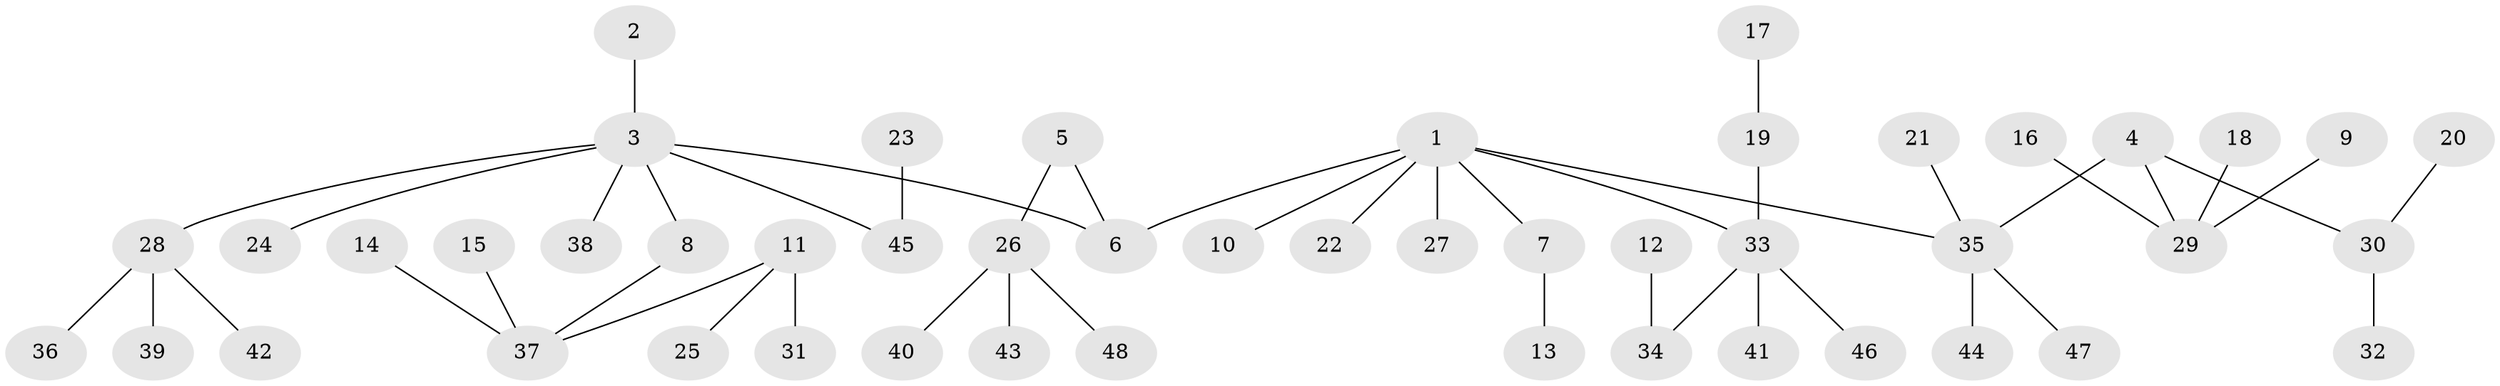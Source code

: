 // original degree distribution, {3: 0.14583333333333334, 5: 0.052083333333333336, 4: 0.041666666666666664, 1: 0.4895833333333333, 2: 0.25, 6: 0.020833333333333332}
// Generated by graph-tools (version 1.1) at 2025/26/03/09/25 03:26:23]
// undirected, 48 vertices, 47 edges
graph export_dot {
graph [start="1"]
  node [color=gray90,style=filled];
  1;
  2;
  3;
  4;
  5;
  6;
  7;
  8;
  9;
  10;
  11;
  12;
  13;
  14;
  15;
  16;
  17;
  18;
  19;
  20;
  21;
  22;
  23;
  24;
  25;
  26;
  27;
  28;
  29;
  30;
  31;
  32;
  33;
  34;
  35;
  36;
  37;
  38;
  39;
  40;
  41;
  42;
  43;
  44;
  45;
  46;
  47;
  48;
  1 -- 6 [weight=1.0];
  1 -- 7 [weight=1.0];
  1 -- 10 [weight=1.0];
  1 -- 22 [weight=1.0];
  1 -- 27 [weight=1.0];
  1 -- 33 [weight=1.0];
  1 -- 35 [weight=1.0];
  2 -- 3 [weight=1.0];
  3 -- 6 [weight=1.0];
  3 -- 8 [weight=1.0];
  3 -- 24 [weight=1.0];
  3 -- 28 [weight=1.0];
  3 -- 38 [weight=1.0];
  3 -- 45 [weight=1.0];
  4 -- 29 [weight=1.0];
  4 -- 30 [weight=1.0];
  4 -- 35 [weight=1.0];
  5 -- 6 [weight=1.0];
  5 -- 26 [weight=1.0];
  7 -- 13 [weight=1.0];
  8 -- 37 [weight=1.0];
  9 -- 29 [weight=1.0];
  11 -- 25 [weight=1.0];
  11 -- 31 [weight=1.0];
  11 -- 37 [weight=1.0];
  12 -- 34 [weight=1.0];
  14 -- 37 [weight=1.0];
  15 -- 37 [weight=1.0];
  16 -- 29 [weight=1.0];
  17 -- 19 [weight=1.0];
  18 -- 29 [weight=1.0];
  19 -- 33 [weight=1.0];
  20 -- 30 [weight=1.0];
  21 -- 35 [weight=1.0];
  23 -- 45 [weight=1.0];
  26 -- 40 [weight=1.0];
  26 -- 43 [weight=1.0];
  26 -- 48 [weight=1.0];
  28 -- 36 [weight=1.0];
  28 -- 39 [weight=1.0];
  28 -- 42 [weight=1.0];
  30 -- 32 [weight=1.0];
  33 -- 34 [weight=1.0];
  33 -- 41 [weight=1.0];
  33 -- 46 [weight=1.0];
  35 -- 44 [weight=1.0];
  35 -- 47 [weight=1.0];
}

